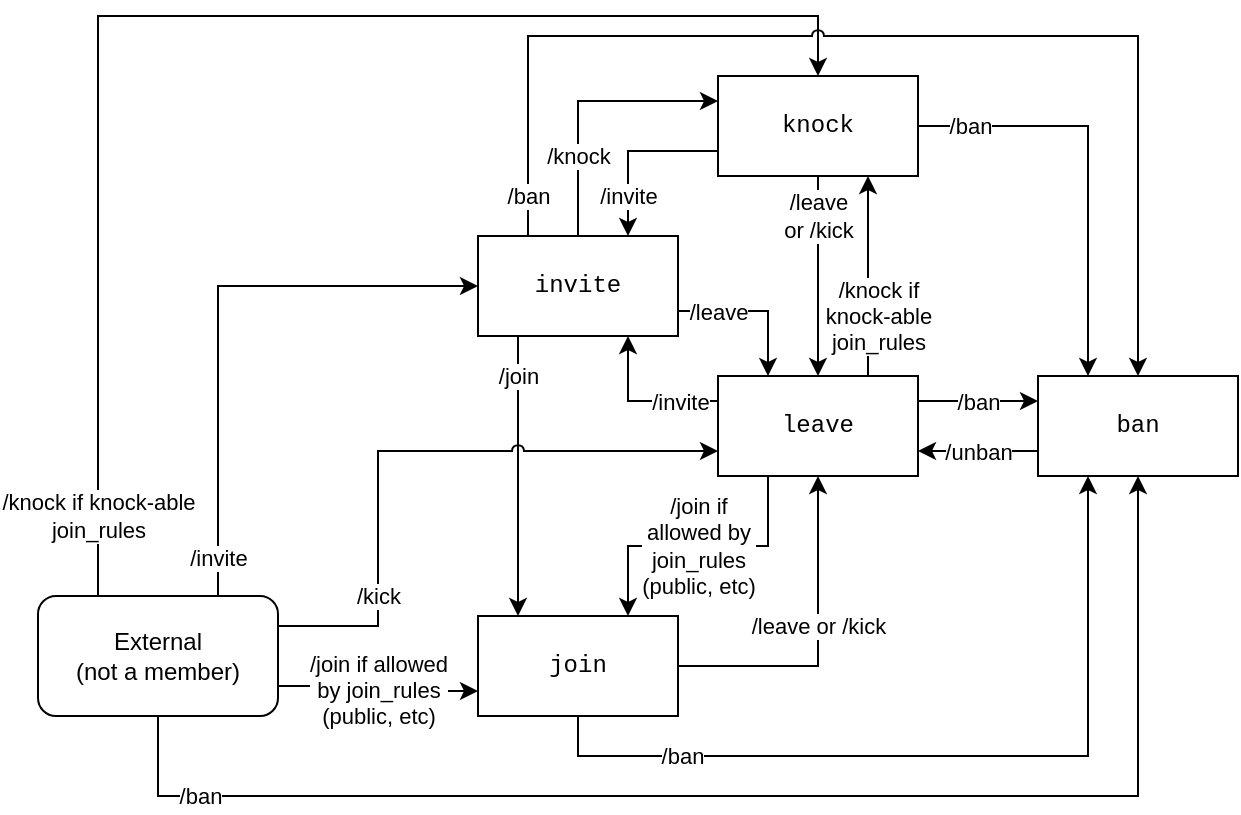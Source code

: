 <mxfile version="16.5.1" type="device"><diagram id="4a_pTli-mcEMNPq0ciXK" name="Page-1"><mxGraphModel dx="1422" dy="845" grid="1" gridSize="10" guides="1" tooltips="1" connect="1" arrows="1" fold="1" page="1" pageScale="1" pageWidth="827" pageHeight="1169" math="0" shadow="0"><root><mxCell id="0"/><mxCell id="1" parent="0"/><mxCell id="P05zALBlSnZwpnZ5Cu9t-11" value="/join" style="edgeStyle=orthogonalEdgeStyle;rounded=0;orthogonalLoop=1;jettySize=auto;html=1;" parent="1" source="P05zALBlSnZwpnZ5Cu9t-1" target="P05zALBlSnZwpnZ5Cu9t-2" edge="1"><mxGeometry x="-0.714" relative="1" as="geometry"><Array as="points"><mxPoint x="290" y="360"/><mxPoint x="290" y="360"/></Array><mxPoint as="offset"/></mxGeometry></mxCell><mxCell id="P05zALBlSnZwpnZ5Cu9t-1" value="invite" style="rounded=0;whiteSpace=wrap;html=1;" parent="1" vertex="1"><mxGeometry x="270" y="250" width="100" height="50" as="geometry"/></mxCell><mxCell id="P05zALBlSnZwpnZ5Cu9t-16" value="/leave or /kick" style="edgeStyle=orthogonalEdgeStyle;rounded=0;orthogonalLoop=1;jettySize=auto;html=1;" parent="1" source="P05zALBlSnZwpnZ5Cu9t-2" target="P05zALBlSnZwpnZ5Cu9t-4" edge="1"><mxGeometry x="0.097" relative="1" as="geometry"><mxPoint as="offset"/></mxGeometry></mxCell><mxCell id="P05zALBlSnZwpnZ5Cu9t-22" value="/ban" style="edgeStyle=orthogonalEdgeStyle;rounded=0;orthogonalLoop=1;jettySize=auto;html=1;exitX=0.5;exitY=1;exitDx=0;exitDy=0;entryX=0.25;entryY=1;entryDx=0;entryDy=0;" parent="1" source="P05zALBlSnZwpnZ5Cu9t-2" target="P05zALBlSnZwpnZ5Cu9t-3" edge="1"><mxGeometry x="-0.654" relative="1" as="geometry"><mxPoint as="offset"/></mxGeometry></mxCell><mxCell id="P05zALBlSnZwpnZ5Cu9t-2" value="join" style="rounded=0;whiteSpace=wrap;html=1;fontFamily=Courier New;" parent="1" vertex="1"><mxGeometry x="270" y="440" width="100" height="50" as="geometry"/></mxCell><mxCell id="P05zALBlSnZwpnZ5Cu9t-18" value="/unban" style="edgeStyle=orthogonalEdgeStyle;rounded=0;orthogonalLoop=1;jettySize=auto;html=1;exitX=0;exitY=0.75;exitDx=0;exitDy=0;entryX=1;entryY=0.75;entryDx=0;entryDy=0;" parent="1" source="P05zALBlSnZwpnZ5Cu9t-3" target="P05zALBlSnZwpnZ5Cu9t-4" edge="1"><mxGeometry relative="1" as="geometry"/></mxCell><mxCell id="P05zALBlSnZwpnZ5Cu9t-3" value="ban" style="rounded=0;whiteSpace=wrap;html=1;fontFamily=Courier New;" parent="1" vertex="1"><mxGeometry x="550" y="320" width="100" height="50" as="geometry"/></mxCell><mxCell id="P05zALBlSnZwpnZ5Cu9t-12" value="/join if&lt;br&gt;allowed by&lt;br&gt;join_rules&lt;br&gt;(public, etc)" style="edgeStyle=orthogonalEdgeStyle;rounded=0;orthogonalLoop=1;jettySize=auto;html=1;exitX=0.25;exitY=1;exitDx=0;exitDy=0;entryX=0.75;entryY=0;entryDx=0;entryDy=0;" parent="1" source="P05zALBlSnZwpnZ5Cu9t-4" target="P05zALBlSnZwpnZ5Cu9t-2" edge="1"><mxGeometry relative="1" as="geometry"/></mxCell><mxCell id="P05zALBlSnZwpnZ5Cu9t-13" value="/invite" style="edgeStyle=orthogonalEdgeStyle;rounded=0;orthogonalLoop=1;jettySize=auto;html=1;entryX=0.75;entryY=1;entryDx=0;entryDy=0;exitX=0;exitY=0.25;exitDx=0;exitDy=0;" parent="1" source="P05zALBlSnZwpnZ5Cu9t-4" target="P05zALBlSnZwpnZ5Cu9t-25" edge="1"><mxGeometry x="-0.5" relative="1" as="geometry"><mxPoint as="offset"/></mxGeometry></mxCell><mxCell id="P05zALBlSnZwpnZ5Cu9t-17" value="/ban" style="edgeStyle=orthogonalEdgeStyle;rounded=0;orthogonalLoop=1;jettySize=auto;html=1;exitX=1;exitY=0.25;exitDx=0;exitDy=0;entryX=0;entryY=0.25;entryDx=0;entryDy=0;" parent="1" source="P05zALBlSnZwpnZ5Cu9t-4" target="P05zALBlSnZwpnZ5Cu9t-3" edge="1"><mxGeometry relative="1" as="geometry"/></mxCell><mxCell id="P05zALBlSnZwpnZ5Cu9t-4" value="leave" style="rounded=0;whiteSpace=wrap;html=1;fontFamily=Courier New;" parent="1" vertex="1"><mxGeometry x="390" y="320" width="100" height="50" as="geometry"/></mxCell><mxCell id="P05zALBlSnZwpnZ5Cu9t-8" value="/invite" style="edgeStyle=orthogonalEdgeStyle;rounded=0;orthogonalLoop=1;jettySize=auto;html=1;exitX=0.75;exitY=0;exitDx=0;exitDy=0;entryX=0;entryY=0.5;entryDx=0;entryDy=0;" parent="1" source="P05zALBlSnZwpnZ5Cu9t-29" target="P05zALBlSnZwpnZ5Cu9t-25" edge="1"><mxGeometry x="-0.868" relative="1" as="geometry"><mxPoint x="170" y="275" as="sourcePoint"/><mxPoint as="offset"/></mxGeometry></mxCell><mxCell id="P05zALBlSnZwpnZ5Cu9t-10" value="/join if allowed&lt;br&gt;by join_rules&lt;br&gt;(public, etc)" style="edgeStyle=orthogonalEdgeStyle;rounded=0;orthogonalLoop=1;jettySize=auto;html=1;exitX=1;exitY=0.75;exitDx=0;exitDy=0;entryX=0;entryY=0.75;entryDx=0;entryDy=0;" parent="1" source="P05zALBlSnZwpnZ5Cu9t-29" target="P05zALBlSnZwpnZ5Cu9t-2" edge="1"><mxGeometry relative="1" as="geometry"><mxPoint x="170" y="465" as="sourcePoint"/><Array as="points"><mxPoint x="220" y="475"/><mxPoint x="220" y="478"/></Array></mxGeometry></mxCell><mxCell id="P05zALBlSnZwpnZ5Cu9t-21" value="/ban" style="edgeStyle=orthogonalEdgeStyle;rounded=0;orthogonalLoop=1;jettySize=auto;html=1;entryX=0.5;entryY=1;entryDx=0;entryDy=0;exitX=0.5;exitY=1;exitDx=0;exitDy=0;" parent="1" source="P05zALBlSnZwpnZ5Cu9t-29" target="P05zALBlSnZwpnZ5Cu9t-3" edge="1"><mxGeometry x="-0.823" relative="1" as="geometry"><mxPoint x="170" y="545" as="sourcePoint"/><Array as="points"><mxPoint x="110" y="530"/><mxPoint x="600" y="530"/></Array><mxPoint as="offset"/></mxGeometry></mxCell><mxCell id="P05zALBlSnZwpnZ5Cu9t-26" value="/invite" style="edgeStyle=orthogonalEdgeStyle;rounded=0;orthogonalLoop=1;jettySize=auto;html=1;exitX=0;exitY=0.75;exitDx=0;exitDy=0;entryX=0.75;entryY=0;entryDx=0;entryDy=0;fontFamily=Helvetica;" parent="1" source="P05zALBlSnZwpnZ5Cu9t-24" target="P05zALBlSnZwpnZ5Cu9t-25" edge="1"><mxGeometry x="0.543" relative="1" as="geometry"><Array as="points"><mxPoint x="345" y="208"/></Array><mxPoint as="offset"/></mxGeometry></mxCell><mxCell id="P05zALBlSnZwpnZ5Cu9t-31" value="/ban" style="edgeStyle=orthogonalEdgeStyle;rounded=0;orthogonalLoop=1;jettySize=auto;html=1;exitX=1;exitY=0.5;exitDx=0;exitDy=0;entryX=0.25;entryY=0;entryDx=0;entryDy=0;fontFamily=Helvetica;" parent="1" source="P05zALBlSnZwpnZ5Cu9t-24" target="P05zALBlSnZwpnZ5Cu9t-3" edge="1"><mxGeometry x="-0.755" relative="1" as="geometry"><mxPoint as="offset"/></mxGeometry></mxCell><mxCell id="P05zALBlSnZwpnZ5Cu9t-24" value="knock" style="rounded=0;whiteSpace=wrap;html=1;fontFamily=Courier New;" parent="1" vertex="1"><mxGeometry x="390" y="170" width="100" height="50" as="geometry"/></mxCell><mxCell id="MX1knW6UPCu7S-0Doe2Q-1" value="/knock" style="edgeStyle=orthogonalEdgeStyle;rounded=0;orthogonalLoop=1;jettySize=auto;html=1;exitX=0.5;exitY=0;exitDx=0;exitDy=0;entryX=0;entryY=0.25;entryDx=0;entryDy=0;" edge="1" parent="1" source="P05zALBlSnZwpnZ5Cu9t-25" target="P05zALBlSnZwpnZ5Cu9t-24"><mxGeometry x="-0.418" relative="1" as="geometry"><mxPoint as="offset"/></mxGeometry></mxCell><mxCell id="MX1knW6UPCu7S-0Doe2Q-2" value="/leave" style="edgeStyle=orthogonalEdgeStyle;rounded=0;orthogonalLoop=1;jettySize=auto;html=1;exitX=1;exitY=0.75;exitDx=0;exitDy=0;entryX=0.25;entryY=0;entryDx=0;entryDy=0;" edge="1" parent="1" source="P05zALBlSnZwpnZ5Cu9t-25" target="P05zALBlSnZwpnZ5Cu9t-4"><mxGeometry x="-0.484" relative="1" as="geometry"><mxPoint as="offset"/></mxGeometry></mxCell><mxCell id="P05zALBlSnZwpnZ5Cu9t-25" value="invite" style="rounded=0;whiteSpace=wrap;html=1;fontFamily=Courier New;" parent="1" vertex="1"><mxGeometry x="270" y="250" width="100" height="50" as="geometry"/></mxCell><mxCell id="MX1knW6UPCu7S-0Doe2Q-4" value="/kick" style="edgeStyle=orthogonalEdgeStyle;rounded=0;jumpStyle=arc;orthogonalLoop=1;jettySize=auto;html=1;exitX=1;exitY=0.25;exitDx=0;exitDy=0;entryX=0;entryY=0.75;entryDx=0;entryDy=0;" edge="1" parent="1" source="P05zALBlSnZwpnZ5Cu9t-29" target="P05zALBlSnZwpnZ5Cu9t-4"><mxGeometry x="-0.577" relative="1" as="geometry"><Array as="points"><mxPoint x="220" y="445"/><mxPoint x="220" y="358"/></Array><mxPoint as="offset"/></mxGeometry></mxCell><mxCell id="P05zALBlSnZwpnZ5Cu9t-29" value="External &lt;br&gt;(not a member)" style="rounded=1;whiteSpace=wrap;html=1;fontFamily=Helvetica;" parent="1" vertex="1"><mxGeometry x="50" y="430" width="120" height="60" as="geometry"/></mxCell><mxCell id="P05zALBlSnZwpnZ5Cu9t-30" value="/knock if knock-able&lt;br&gt;join_rules" style="edgeStyle=orthogonalEdgeStyle;rounded=0;orthogonalLoop=1;jettySize=auto;html=1;exitX=0.25;exitY=0;exitDx=0;exitDy=0;entryX=0.5;entryY=0;entryDx=0;entryDy=0;fontFamily=Helvetica;jumpStyle=none;jumpSize=7;" parent="1" source="P05zALBlSnZwpnZ5Cu9t-29" target="P05zALBlSnZwpnZ5Cu9t-24" edge="1"><mxGeometry x="-0.882" relative="1" as="geometry"><Array as="points"><mxPoint x="80" y="140"/><mxPoint x="440" y="140"/></Array><mxPoint as="offset"/></mxGeometry></mxCell><mxCell id="P05zALBlSnZwpnZ5Cu9t-19" value="/ban" style="edgeStyle=orthogonalEdgeStyle;rounded=0;orthogonalLoop=1;jettySize=auto;html=1;exitX=0.25;exitY=0;exitDx=0;exitDy=0;entryX=0.5;entryY=0;entryDx=0;entryDy=0;jumpStyle=arc;" parent="1" source="P05zALBlSnZwpnZ5Cu9t-25" target="P05zALBlSnZwpnZ5Cu9t-3" edge="1"><mxGeometry x="-0.93" relative="1" as="geometry"><Array as="points"><mxPoint x="295" y="150"/><mxPoint x="600" y="150"/></Array><mxPoint as="offset"/></mxGeometry></mxCell><mxCell id="P05zALBlSnZwpnZ5Cu9t-27" value="/leave&lt;br&gt;or /kick" style="edgeStyle=orthogonalEdgeStyle;rounded=0;orthogonalLoop=1;jettySize=auto;html=1;exitX=0.5;exitY=1;exitDx=0;exitDy=0;entryX=0.5;entryY=0;entryDx=0;entryDy=0;fontFamily=Helvetica;" parent="1" source="P05zALBlSnZwpnZ5Cu9t-24" target="P05zALBlSnZwpnZ5Cu9t-4" edge="1"><mxGeometry x="-0.6" relative="1" as="geometry"><mxPoint as="offset"/></mxGeometry></mxCell><mxCell id="Je66lSOIGBRFVx_LtrYI-3" value="/knock if&lt;br&gt;knock-able&lt;br&gt;join_rules&lt;br&gt;" style="edgeStyle=orthogonalEdgeStyle;rounded=0;orthogonalLoop=1;jettySize=auto;html=1;exitX=0.75;exitY=0;exitDx=0;exitDy=0;entryX=0.75;entryY=1;entryDx=0;entryDy=0;" parent="1" source="P05zALBlSnZwpnZ5Cu9t-4" target="P05zALBlSnZwpnZ5Cu9t-24" edge="1"><mxGeometry x="-0.4" y="-5" relative="1" as="geometry"><mxPoint as="offset"/></mxGeometry></mxCell></root></mxGraphModel></diagram></mxfile>